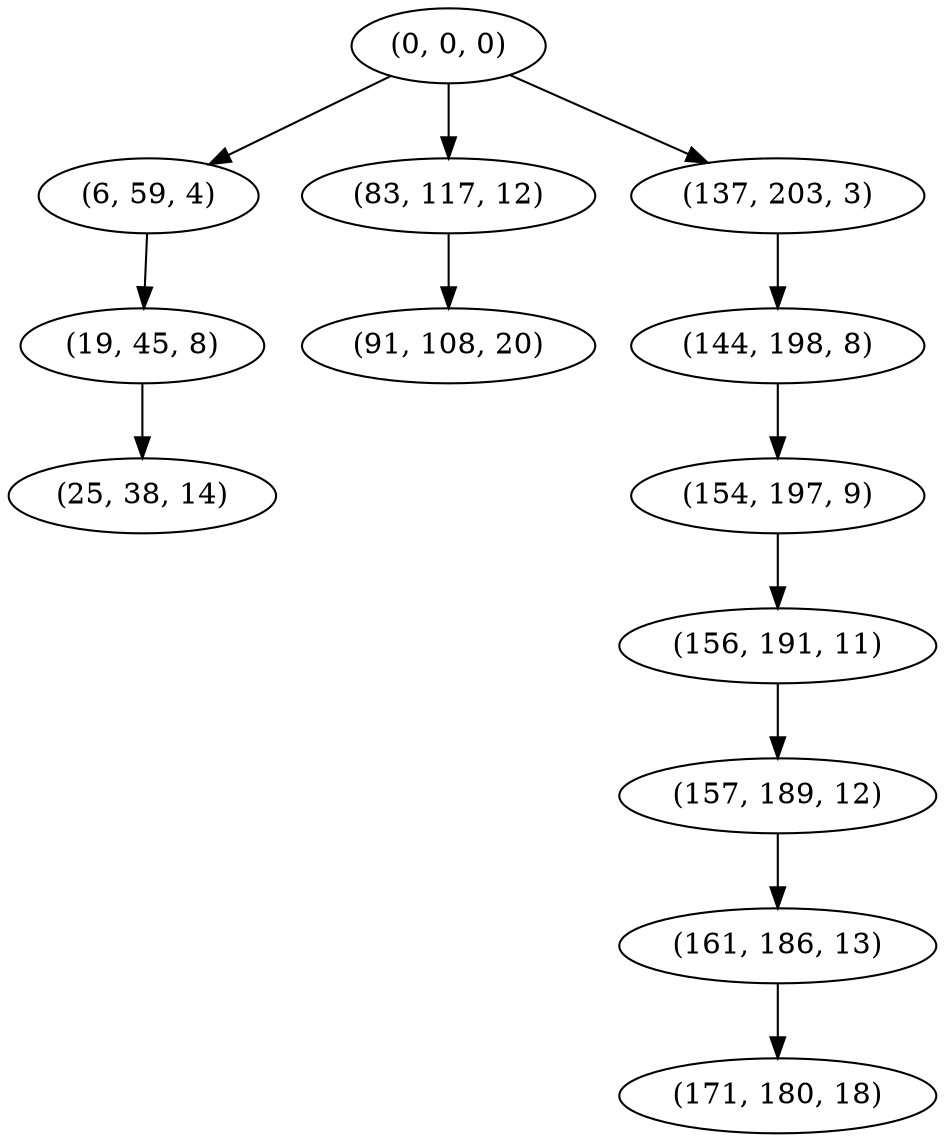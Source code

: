 digraph tree {
    "(0, 0, 0)";
    "(6, 59, 4)";
    "(19, 45, 8)";
    "(25, 38, 14)";
    "(83, 117, 12)";
    "(91, 108, 20)";
    "(137, 203, 3)";
    "(144, 198, 8)";
    "(154, 197, 9)";
    "(156, 191, 11)";
    "(157, 189, 12)";
    "(161, 186, 13)";
    "(171, 180, 18)";
    "(0, 0, 0)" -> "(6, 59, 4)";
    "(0, 0, 0)" -> "(83, 117, 12)";
    "(0, 0, 0)" -> "(137, 203, 3)";
    "(6, 59, 4)" -> "(19, 45, 8)";
    "(19, 45, 8)" -> "(25, 38, 14)";
    "(83, 117, 12)" -> "(91, 108, 20)";
    "(137, 203, 3)" -> "(144, 198, 8)";
    "(144, 198, 8)" -> "(154, 197, 9)";
    "(154, 197, 9)" -> "(156, 191, 11)";
    "(156, 191, 11)" -> "(157, 189, 12)";
    "(157, 189, 12)" -> "(161, 186, 13)";
    "(161, 186, 13)" -> "(171, 180, 18)";
}

